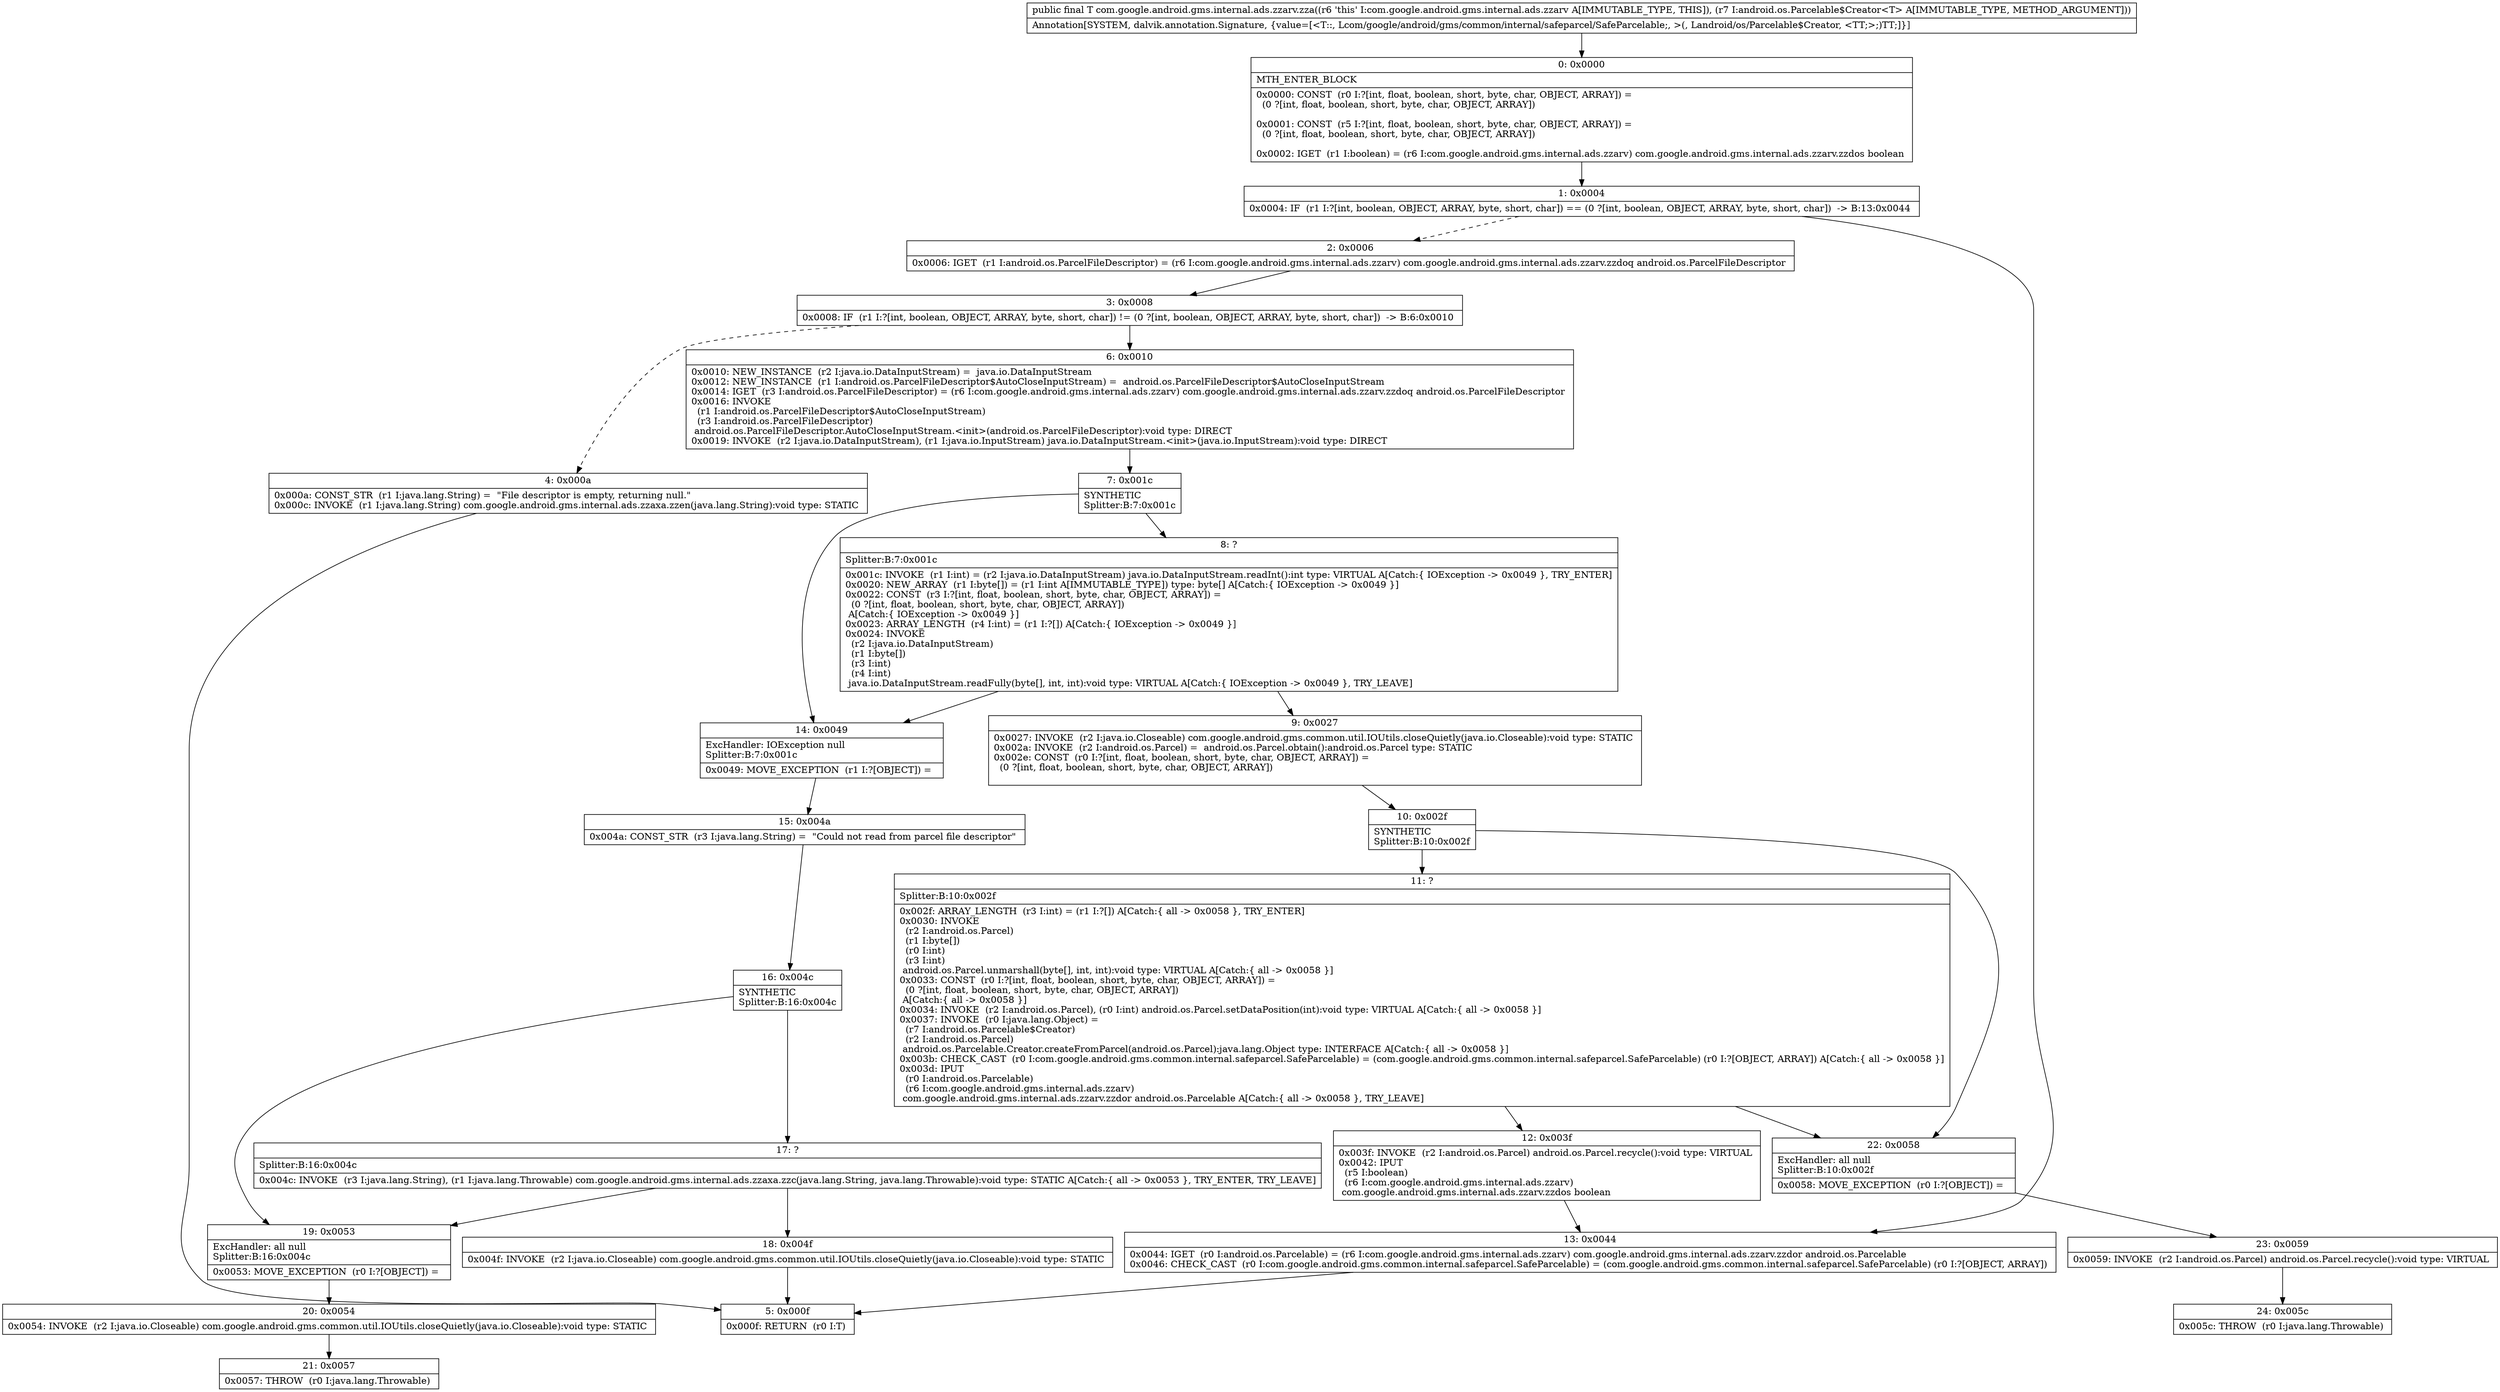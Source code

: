 digraph "CFG forcom.google.android.gms.internal.ads.zzarv.zza(Landroid\/os\/Parcelable$Creator;)Lcom\/google\/android\/gms\/common\/internal\/safeparcel\/SafeParcelable;" {
Node_0 [shape=record,label="{0\:\ 0x0000|MTH_ENTER_BLOCK\l|0x0000: CONST  (r0 I:?[int, float, boolean, short, byte, char, OBJECT, ARRAY]) = \l  (0 ?[int, float, boolean, short, byte, char, OBJECT, ARRAY])\l \l0x0001: CONST  (r5 I:?[int, float, boolean, short, byte, char, OBJECT, ARRAY]) = \l  (0 ?[int, float, boolean, short, byte, char, OBJECT, ARRAY])\l \l0x0002: IGET  (r1 I:boolean) = (r6 I:com.google.android.gms.internal.ads.zzarv) com.google.android.gms.internal.ads.zzarv.zzdos boolean \l}"];
Node_1 [shape=record,label="{1\:\ 0x0004|0x0004: IF  (r1 I:?[int, boolean, OBJECT, ARRAY, byte, short, char]) == (0 ?[int, boolean, OBJECT, ARRAY, byte, short, char])  \-\> B:13:0x0044 \l}"];
Node_2 [shape=record,label="{2\:\ 0x0006|0x0006: IGET  (r1 I:android.os.ParcelFileDescriptor) = (r6 I:com.google.android.gms.internal.ads.zzarv) com.google.android.gms.internal.ads.zzarv.zzdoq android.os.ParcelFileDescriptor \l}"];
Node_3 [shape=record,label="{3\:\ 0x0008|0x0008: IF  (r1 I:?[int, boolean, OBJECT, ARRAY, byte, short, char]) != (0 ?[int, boolean, OBJECT, ARRAY, byte, short, char])  \-\> B:6:0x0010 \l}"];
Node_4 [shape=record,label="{4\:\ 0x000a|0x000a: CONST_STR  (r1 I:java.lang.String) =  \"File descriptor is empty, returning null.\" \l0x000c: INVOKE  (r1 I:java.lang.String) com.google.android.gms.internal.ads.zzaxa.zzen(java.lang.String):void type: STATIC \l}"];
Node_5 [shape=record,label="{5\:\ 0x000f|0x000f: RETURN  (r0 I:T) \l}"];
Node_6 [shape=record,label="{6\:\ 0x0010|0x0010: NEW_INSTANCE  (r2 I:java.io.DataInputStream) =  java.io.DataInputStream \l0x0012: NEW_INSTANCE  (r1 I:android.os.ParcelFileDescriptor$AutoCloseInputStream) =  android.os.ParcelFileDescriptor$AutoCloseInputStream \l0x0014: IGET  (r3 I:android.os.ParcelFileDescriptor) = (r6 I:com.google.android.gms.internal.ads.zzarv) com.google.android.gms.internal.ads.zzarv.zzdoq android.os.ParcelFileDescriptor \l0x0016: INVOKE  \l  (r1 I:android.os.ParcelFileDescriptor$AutoCloseInputStream)\l  (r3 I:android.os.ParcelFileDescriptor)\l android.os.ParcelFileDescriptor.AutoCloseInputStream.\<init\>(android.os.ParcelFileDescriptor):void type: DIRECT \l0x0019: INVOKE  (r2 I:java.io.DataInputStream), (r1 I:java.io.InputStream) java.io.DataInputStream.\<init\>(java.io.InputStream):void type: DIRECT \l}"];
Node_7 [shape=record,label="{7\:\ 0x001c|SYNTHETIC\lSplitter:B:7:0x001c\l}"];
Node_8 [shape=record,label="{8\:\ ?|Splitter:B:7:0x001c\l|0x001c: INVOKE  (r1 I:int) = (r2 I:java.io.DataInputStream) java.io.DataInputStream.readInt():int type: VIRTUAL A[Catch:\{ IOException \-\> 0x0049 \}, TRY_ENTER]\l0x0020: NEW_ARRAY  (r1 I:byte[]) = (r1 I:int A[IMMUTABLE_TYPE]) type: byte[] A[Catch:\{ IOException \-\> 0x0049 \}]\l0x0022: CONST  (r3 I:?[int, float, boolean, short, byte, char, OBJECT, ARRAY]) = \l  (0 ?[int, float, boolean, short, byte, char, OBJECT, ARRAY])\l A[Catch:\{ IOException \-\> 0x0049 \}]\l0x0023: ARRAY_LENGTH  (r4 I:int) = (r1 I:?[]) A[Catch:\{ IOException \-\> 0x0049 \}]\l0x0024: INVOKE  \l  (r2 I:java.io.DataInputStream)\l  (r1 I:byte[])\l  (r3 I:int)\l  (r4 I:int)\l java.io.DataInputStream.readFully(byte[], int, int):void type: VIRTUAL A[Catch:\{ IOException \-\> 0x0049 \}, TRY_LEAVE]\l}"];
Node_9 [shape=record,label="{9\:\ 0x0027|0x0027: INVOKE  (r2 I:java.io.Closeable) com.google.android.gms.common.util.IOUtils.closeQuietly(java.io.Closeable):void type: STATIC \l0x002a: INVOKE  (r2 I:android.os.Parcel) =  android.os.Parcel.obtain():android.os.Parcel type: STATIC \l0x002e: CONST  (r0 I:?[int, float, boolean, short, byte, char, OBJECT, ARRAY]) = \l  (0 ?[int, float, boolean, short, byte, char, OBJECT, ARRAY])\l \l}"];
Node_10 [shape=record,label="{10\:\ 0x002f|SYNTHETIC\lSplitter:B:10:0x002f\l}"];
Node_11 [shape=record,label="{11\:\ ?|Splitter:B:10:0x002f\l|0x002f: ARRAY_LENGTH  (r3 I:int) = (r1 I:?[]) A[Catch:\{ all \-\> 0x0058 \}, TRY_ENTER]\l0x0030: INVOKE  \l  (r2 I:android.os.Parcel)\l  (r1 I:byte[])\l  (r0 I:int)\l  (r3 I:int)\l android.os.Parcel.unmarshall(byte[], int, int):void type: VIRTUAL A[Catch:\{ all \-\> 0x0058 \}]\l0x0033: CONST  (r0 I:?[int, float, boolean, short, byte, char, OBJECT, ARRAY]) = \l  (0 ?[int, float, boolean, short, byte, char, OBJECT, ARRAY])\l A[Catch:\{ all \-\> 0x0058 \}]\l0x0034: INVOKE  (r2 I:android.os.Parcel), (r0 I:int) android.os.Parcel.setDataPosition(int):void type: VIRTUAL A[Catch:\{ all \-\> 0x0058 \}]\l0x0037: INVOKE  (r0 I:java.lang.Object) = \l  (r7 I:android.os.Parcelable$Creator)\l  (r2 I:android.os.Parcel)\l android.os.Parcelable.Creator.createFromParcel(android.os.Parcel):java.lang.Object type: INTERFACE A[Catch:\{ all \-\> 0x0058 \}]\l0x003b: CHECK_CAST  (r0 I:com.google.android.gms.common.internal.safeparcel.SafeParcelable) = (com.google.android.gms.common.internal.safeparcel.SafeParcelable) (r0 I:?[OBJECT, ARRAY]) A[Catch:\{ all \-\> 0x0058 \}]\l0x003d: IPUT  \l  (r0 I:android.os.Parcelable)\l  (r6 I:com.google.android.gms.internal.ads.zzarv)\l com.google.android.gms.internal.ads.zzarv.zzdor android.os.Parcelable A[Catch:\{ all \-\> 0x0058 \}, TRY_LEAVE]\l}"];
Node_12 [shape=record,label="{12\:\ 0x003f|0x003f: INVOKE  (r2 I:android.os.Parcel) android.os.Parcel.recycle():void type: VIRTUAL \l0x0042: IPUT  \l  (r5 I:boolean)\l  (r6 I:com.google.android.gms.internal.ads.zzarv)\l com.google.android.gms.internal.ads.zzarv.zzdos boolean \l}"];
Node_13 [shape=record,label="{13\:\ 0x0044|0x0044: IGET  (r0 I:android.os.Parcelable) = (r6 I:com.google.android.gms.internal.ads.zzarv) com.google.android.gms.internal.ads.zzarv.zzdor android.os.Parcelable \l0x0046: CHECK_CAST  (r0 I:com.google.android.gms.common.internal.safeparcel.SafeParcelable) = (com.google.android.gms.common.internal.safeparcel.SafeParcelable) (r0 I:?[OBJECT, ARRAY]) \l}"];
Node_14 [shape=record,label="{14\:\ 0x0049|ExcHandler: IOException null\lSplitter:B:7:0x001c\l|0x0049: MOVE_EXCEPTION  (r1 I:?[OBJECT]) =  \l}"];
Node_15 [shape=record,label="{15\:\ 0x004a|0x004a: CONST_STR  (r3 I:java.lang.String) =  \"Could not read from parcel file descriptor\" \l}"];
Node_16 [shape=record,label="{16\:\ 0x004c|SYNTHETIC\lSplitter:B:16:0x004c\l}"];
Node_17 [shape=record,label="{17\:\ ?|Splitter:B:16:0x004c\l|0x004c: INVOKE  (r3 I:java.lang.String), (r1 I:java.lang.Throwable) com.google.android.gms.internal.ads.zzaxa.zzc(java.lang.String, java.lang.Throwable):void type: STATIC A[Catch:\{ all \-\> 0x0053 \}, TRY_ENTER, TRY_LEAVE]\l}"];
Node_18 [shape=record,label="{18\:\ 0x004f|0x004f: INVOKE  (r2 I:java.io.Closeable) com.google.android.gms.common.util.IOUtils.closeQuietly(java.io.Closeable):void type: STATIC \l}"];
Node_19 [shape=record,label="{19\:\ 0x0053|ExcHandler: all null\lSplitter:B:16:0x004c\l|0x0053: MOVE_EXCEPTION  (r0 I:?[OBJECT]) =  \l}"];
Node_20 [shape=record,label="{20\:\ 0x0054|0x0054: INVOKE  (r2 I:java.io.Closeable) com.google.android.gms.common.util.IOUtils.closeQuietly(java.io.Closeable):void type: STATIC \l}"];
Node_21 [shape=record,label="{21\:\ 0x0057|0x0057: THROW  (r0 I:java.lang.Throwable) \l}"];
Node_22 [shape=record,label="{22\:\ 0x0058|ExcHandler: all null\lSplitter:B:10:0x002f\l|0x0058: MOVE_EXCEPTION  (r0 I:?[OBJECT]) =  \l}"];
Node_23 [shape=record,label="{23\:\ 0x0059|0x0059: INVOKE  (r2 I:android.os.Parcel) android.os.Parcel.recycle():void type: VIRTUAL \l}"];
Node_24 [shape=record,label="{24\:\ 0x005c|0x005c: THROW  (r0 I:java.lang.Throwable) \l}"];
MethodNode[shape=record,label="{public final T com.google.android.gms.internal.ads.zzarv.zza((r6 'this' I:com.google.android.gms.internal.ads.zzarv A[IMMUTABLE_TYPE, THIS]), (r7 I:android.os.Parcelable$Creator\<T\> A[IMMUTABLE_TYPE, METHOD_ARGUMENT]))  | Annotation[SYSTEM, dalvik.annotation.Signature, \{value=[\<T::, Lcom\/google\/android\/gms\/common\/internal\/safeparcel\/SafeParcelable;, \>(, Landroid\/os\/Parcelable$Creator, \<TT;\>;)TT;]\}]\l}"];
MethodNode -> Node_0;
Node_0 -> Node_1;
Node_1 -> Node_2[style=dashed];
Node_1 -> Node_13;
Node_2 -> Node_3;
Node_3 -> Node_4[style=dashed];
Node_3 -> Node_6;
Node_4 -> Node_5;
Node_6 -> Node_7;
Node_7 -> Node_8;
Node_7 -> Node_14;
Node_8 -> Node_9;
Node_8 -> Node_14;
Node_9 -> Node_10;
Node_10 -> Node_11;
Node_10 -> Node_22;
Node_11 -> Node_12;
Node_11 -> Node_22;
Node_12 -> Node_13;
Node_13 -> Node_5;
Node_14 -> Node_15;
Node_15 -> Node_16;
Node_16 -> Node_17;
Node_16 -> Node_19;
Node_17 -> Node_18;
Node_17 -> Node_19;
Node_18 -> Node_5;
Node_19 -> Node_20;
Node_20 -> Node_21;
Node_22 -> Node_23;
Node_23 -> Node_24;
}


